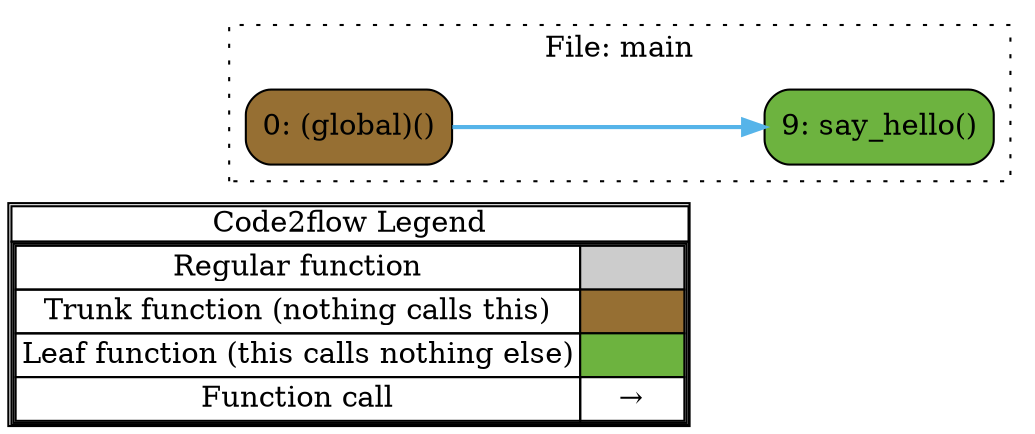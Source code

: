 digraph G {
concentrate=true;
splines="ortho";
rankdir="LR";
subgraph legend{
    rank = min;
    label = "legend";
    Legend [shape=none, margin=0, label = <
        <table cellspacing="0" cellpadding="0" border="1"><tr><td>Code2flow Legend</td></tr><tr><td>
        <table cellspacing="0">
        <tr><td>Regular function</td><td width="50px" bgcolor='#cccccc'></td></tr>
        <tr><td>Trunk function (nothing calls this)</td><td bgcolor='#966F33'></td></tr>
        <tr><td>Leaf function (this calls nothing else)</td><td bgcolor='#6db33f'></td></tr>
        <tr><td>Function call</td><td><font color='black'>&#8594;</font></td></tr>
        </table></td></tr></table>
        >];
}node_1a7c5122 [label="0: (global)()" name="main::(global)" shape="rect" style="rounded,filled" fillcolor="#966F33" ];
node_fb263de4 [label="9: say_hello()" name="main::say_hello" shape="rect" style="rounded,filled" fillcolor="#6db33f" ];
node_1a7c5122 -> node_fb263de4 [color="#56B4E9" penwidth="2"];
subgraph cluster_67ba786e {
    node_fb263de4 node_1a7c5122;
    label="File: main";
    name="main";
    style="filled";
    graph[style=dotted];
};
}
